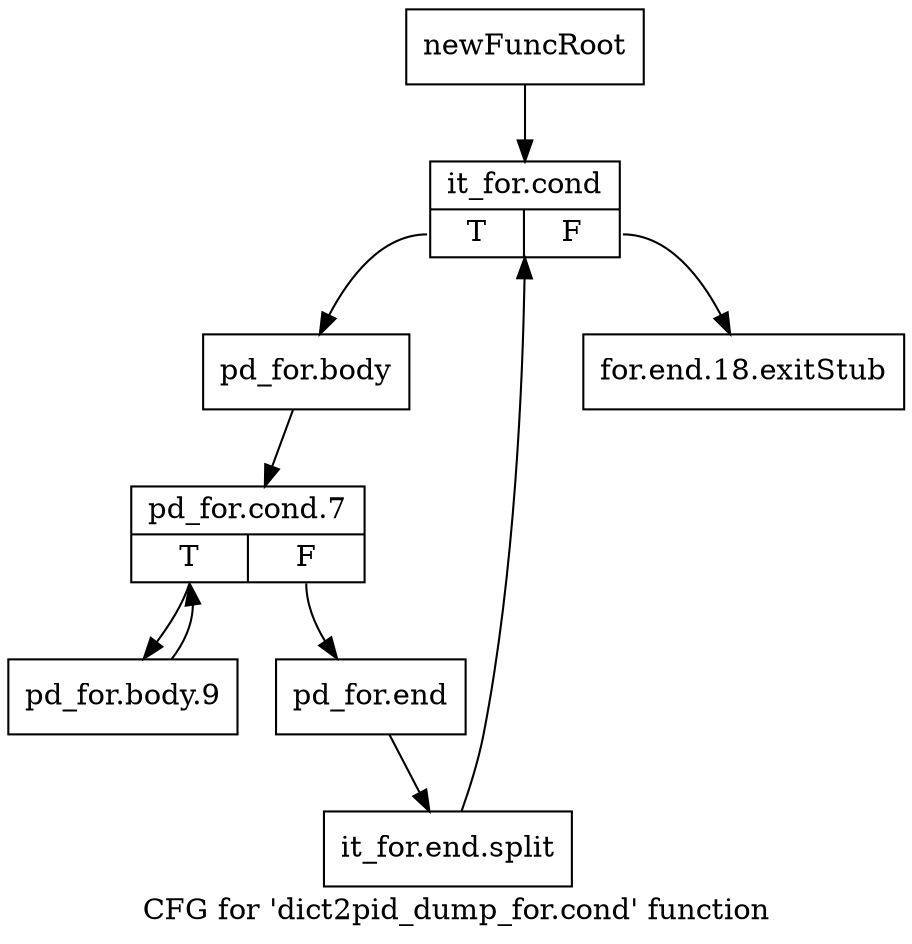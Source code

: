 digraph "CFG for 'dict2pid_dump_for.cond' function" {
	label="CFG for 'dict2pid_dump_for.cond' function";

	Node0x11b0890 [shape=record,label="{newFuncRoot}"];
	Node0x11b0890 -> Node0x11b0930;
	Node0x11b08e0 [shape=record,label="{for.end.18.exitStub}"];
	Node0x11b0930 [shape=record,label="{it_for.cond|{<s0>T|<s1>F}}"];
	Node0x11b0930:s0 -> Node0x11b0980;
	Node0x11b0930:s1 -> Node0x11b08e0;
	Node0x11b0980 [shape=record,label="{pd_for.body}"];
	Node0x11b0980 -> Node0x11b09d0;
	Node0x11b09d0 [shape=record,label="{pd_for.cond.7|{<s0>T|<s1>F}}"];
	Node0x11b09d0:s0 -> Node0x11b12b0;
	Node0x11b09d0:s1 -> Node0x11b0a20;
	Node0x11b0a20 [shape=record,label="{pd_for.end}"];
	Node0x11b0a20 -> Node0x15ae770;
	Node0x15ae770 [shape=record,label="{it_for.end.split}"];
	Node0x15ae770 -> Node0x11b0930;
	Node0x11b12b0 [shape=record,label="{pd_for.body.9}"];
	Node0x11b12b0 -> Node0x11b09d0;
}
